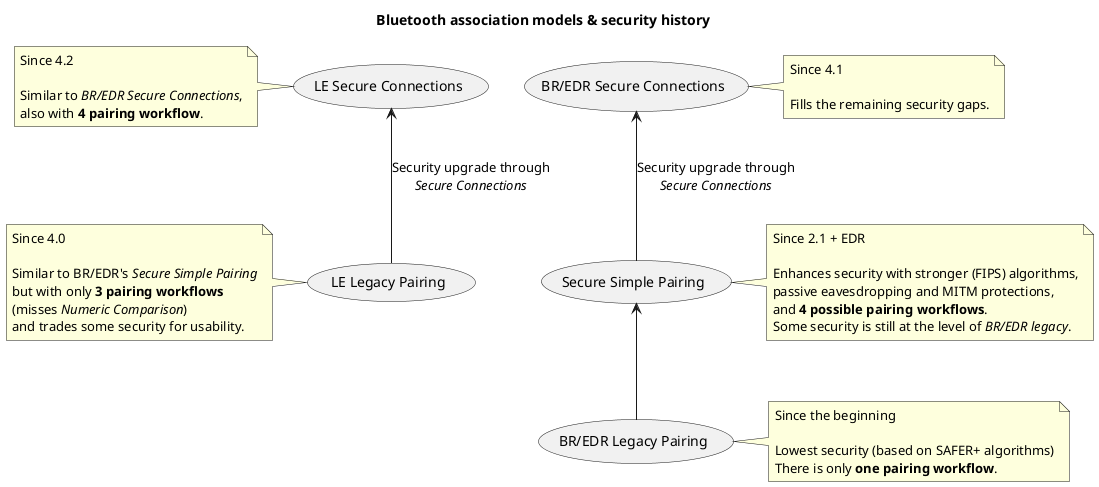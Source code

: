 @startuml

@startuml

title
    Bluetooth association models & security history
end title

(BR/EDR Legacy Pairing) as bredr_legacy_pairing
    note right of bredr_legacy_pairing
        Since the beginning

        Lowest security (based on SAFER+ algorithms)
        There is only **one pairing workflow**.
    end note
(Secure Simple Pairing) as secure_simple_pairing
    note right of secure_simple_pairing
        Since 2.1 + EDR

        Enhances security with stronger (FIPS) algorithms,
        passive eavesdropping and MITM protections,
        and **4 possible pairing workflows**.
        Some security is still at the level of <i>BR/EDR legacy</i>.
    end note
(BR/EDR Secure Connections) as bredr_legacy_secure_connections
    note right of bredr_legacy_secure_connections
        Since 4.1

        Fills the remaining security gaps.
    end note
(LE Legacy Pairing) as le_legacy_pairing
    note left of le_legacy_pairing
        Since 4.0

        Similar to BR/EDR's <i>Secure Simple Pairing</i>
        but with only **3 pairing workflows**
        (misses <i>Numeric Comparison</i>)
        and trades some security for usability.
    end note
(LE Secure Connections) as le_secure_connections
    note left of le_secure_connections
        Since 4.2

        Similar to <i>BR/EDR Secure Connections</i>,
        also with **4 pairing workflow**.
    end note

bredr_legacy_pairing -up-> secure_simple_pairing
secure_simple_pairing -up-> bredr_legacy_secure_connections : Security upgrade through\n<i>Secure Connections</i>
le_legacy_pairing -up-> le_secure_connections : Security upgrade through\n<i>Secure Connections</i>

@enduml

@enduml